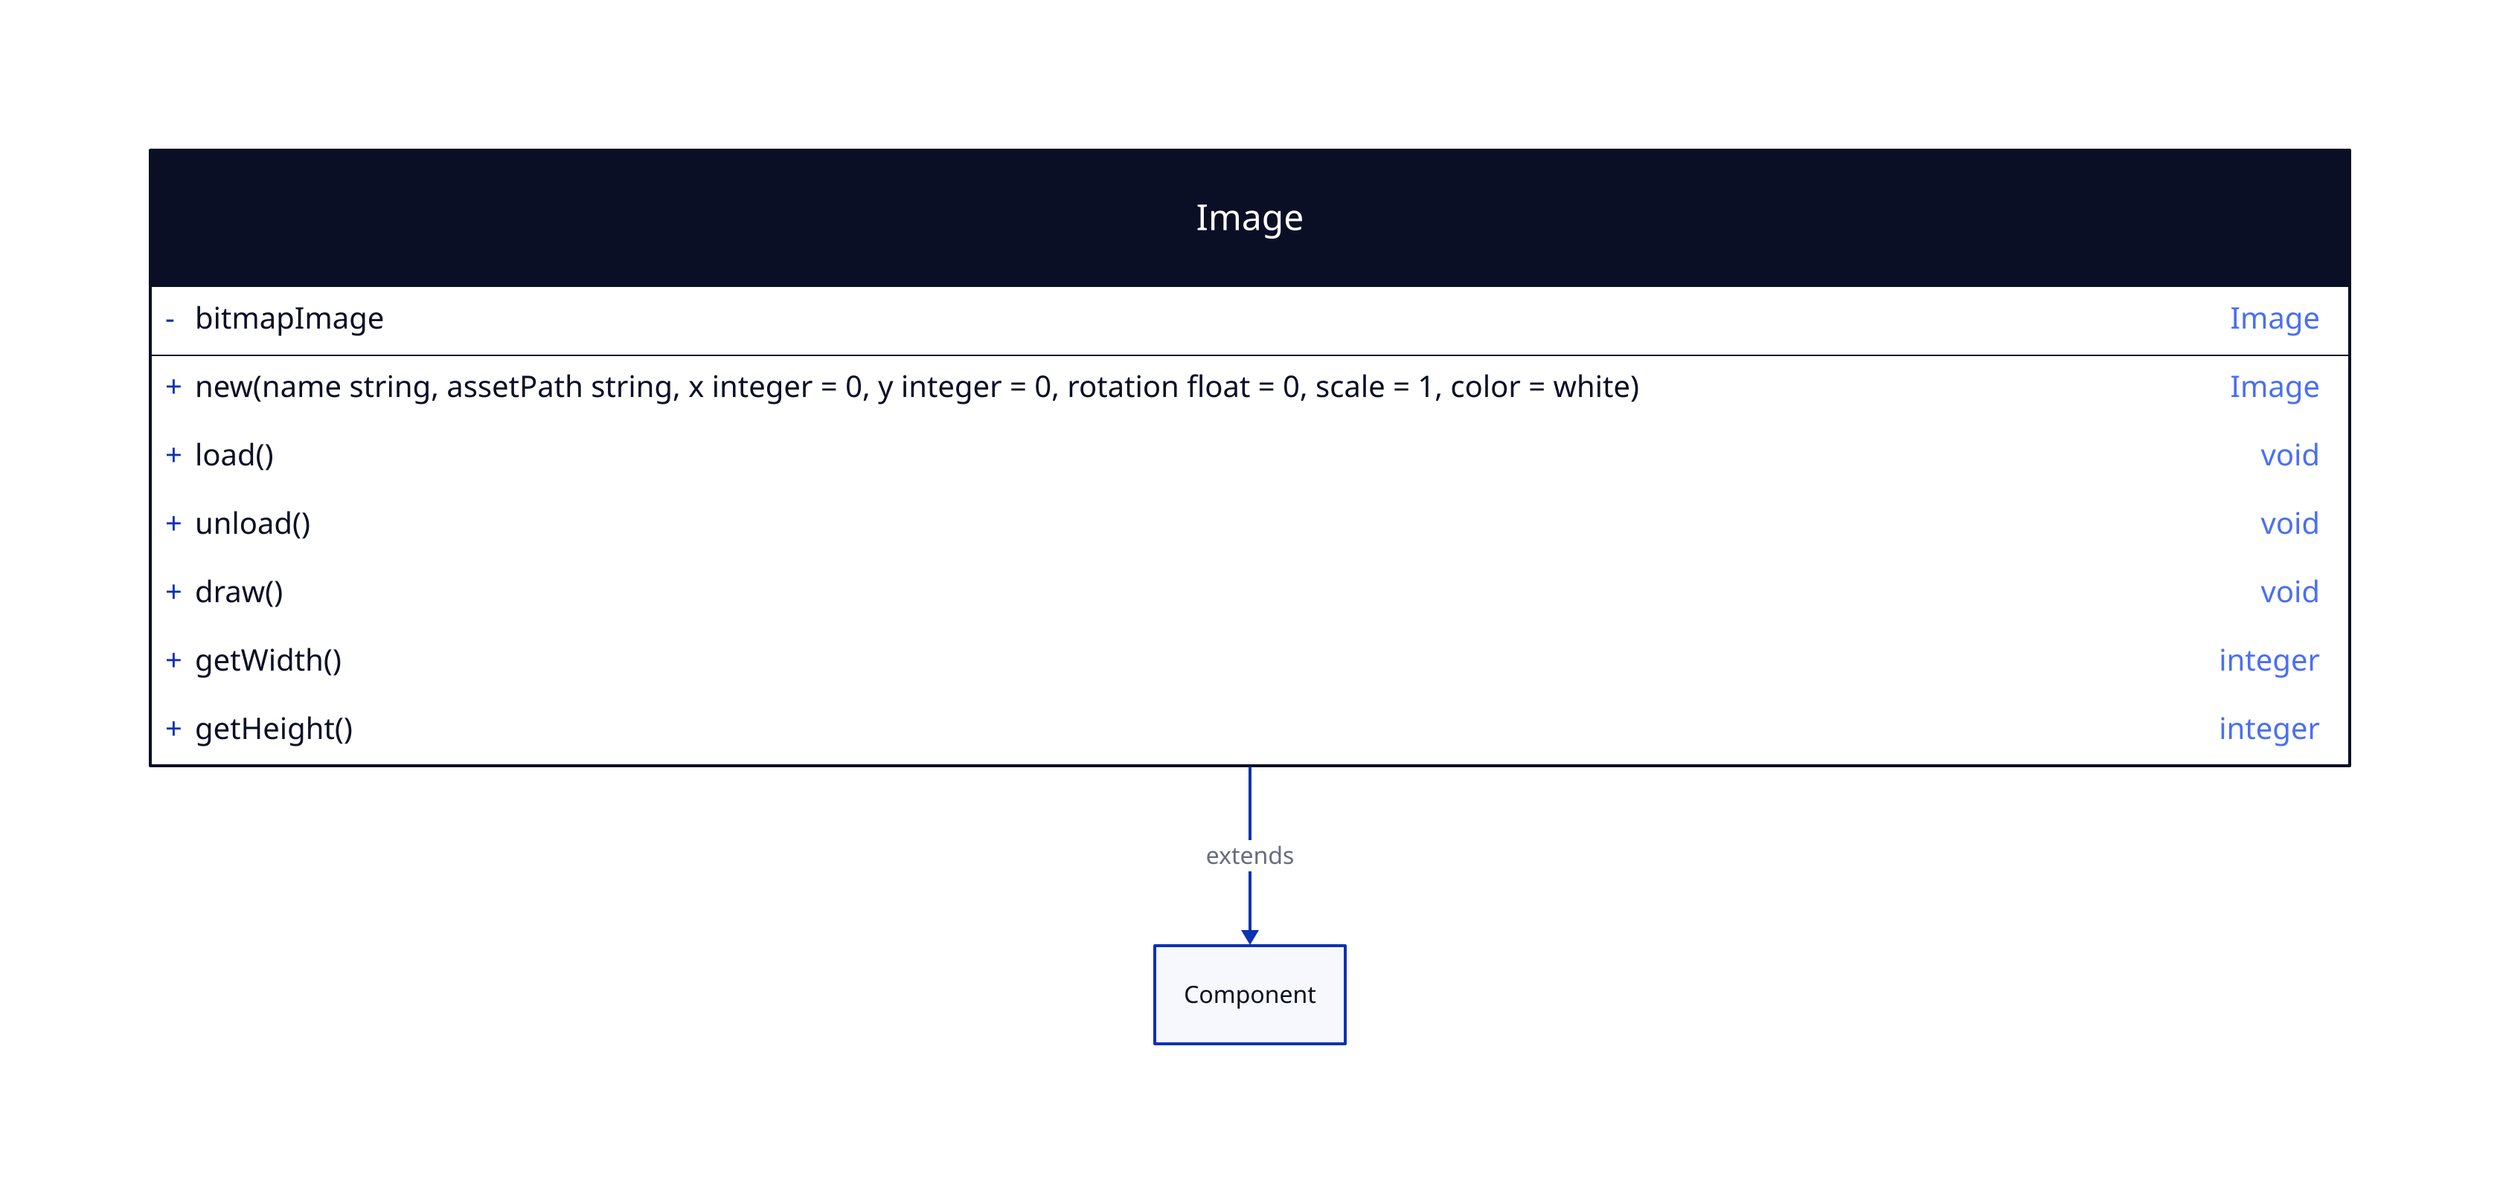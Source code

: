 Image: {
  shape: class

  +new(name string, assetPath string, x integer = 0, y integer = 0, rotation float = 0, scale = 1, color = white): Image

  -bitmapImage: Image

  +load(): void
  +unload(): void
  +draw(): void
  +getWidth(): integer
  +getHeight(): integer
}

Image -> Component: extends
